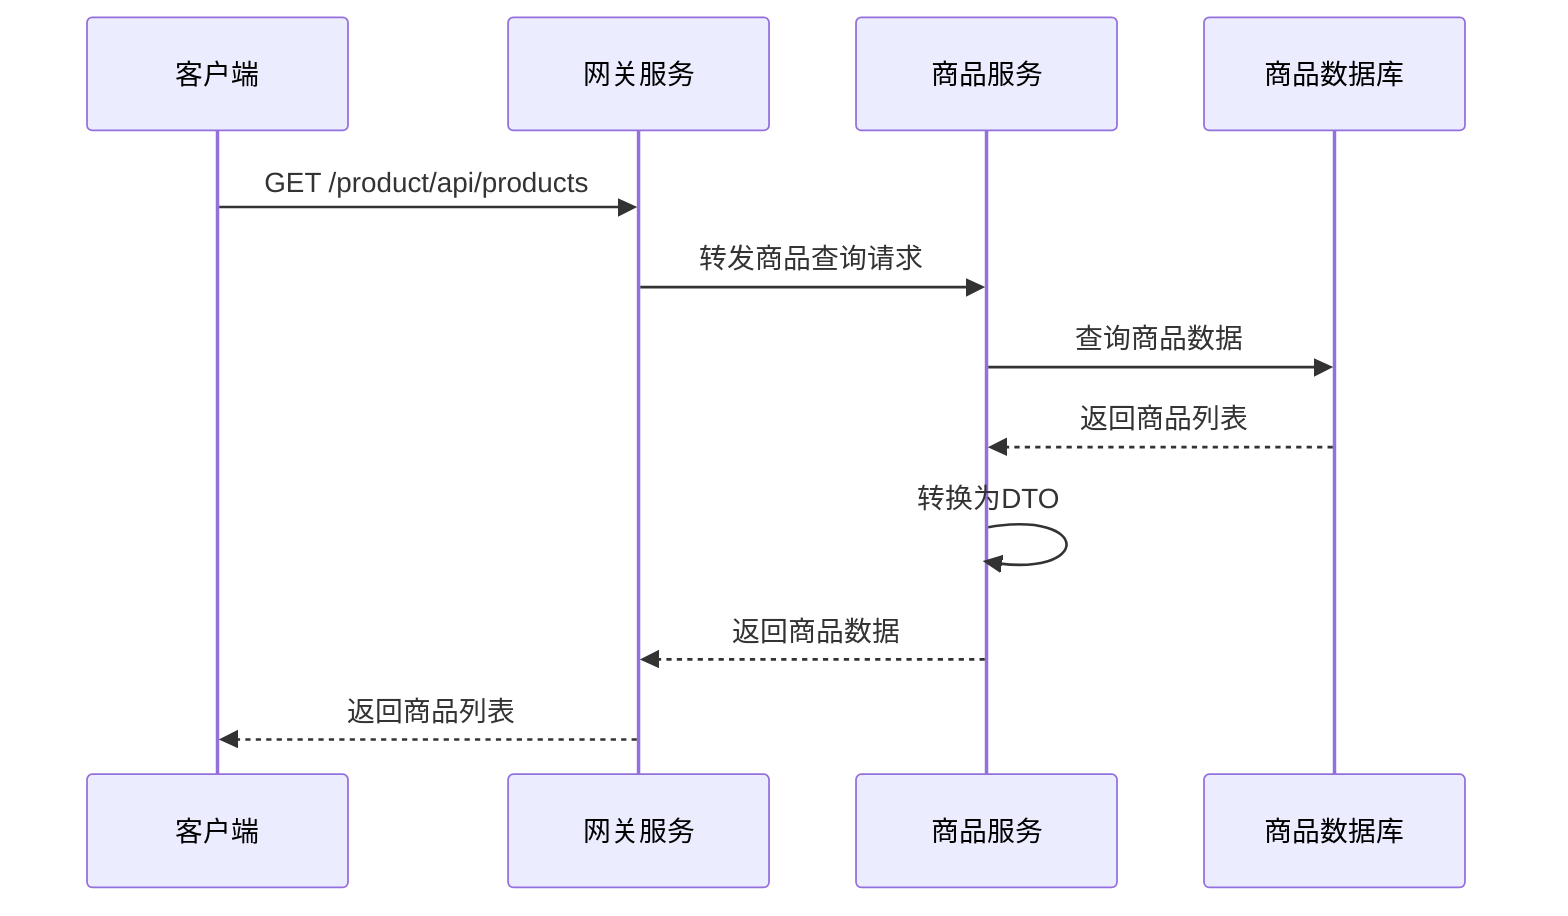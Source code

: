 sequenceDiagram
    participant Client as 客户端
    participant Gateway as 网关服务
    participant Product as 商品服务
    participant DB as 商品数据库

    Client->>Gateway: GET /product/api/products
    Gateway->>Product: 转发商品查询请求
    Product->>DB: 查询商品数据
    DB-->>Product: 返回商品列表
    Product->>Product: 转换为DTO
    Product-->>Gateway: 返回商品数据
    Gateway-->>Client: 返回商品列表